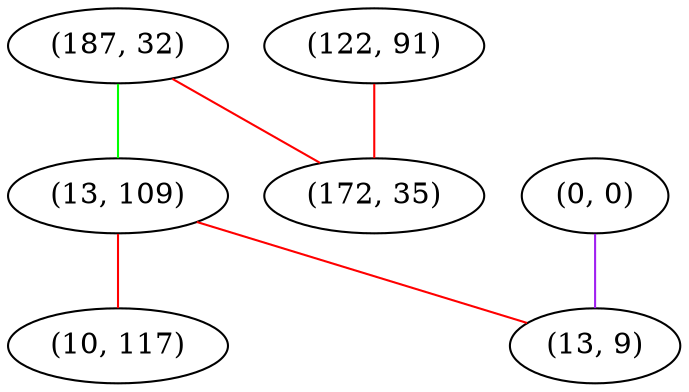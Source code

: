 graph "" {
"(187, 32)";
"(0, 0)";
"(122, 91)";
"(13, 109)";
"(10, 117)";
"(13, 9)";
"(172, 35)";
"(187, 32)" -- "(13, 109)"  [color=green, key=0, weight=2];
"(187, 32)" -- "(172, 35)"  [color=red, key=0, weight=1];
"(0, 0)" -- "(13, 9)"  [color=purple, key=0, weight=4];
"(122, 91)" -- "(172, 35)"  [color=red, key=0, weight=1];
"(13, 109)" -- "(13, 9)"  [color=red, key=0, weight=1];
"(13, 109)" -- "(10, 117)"  [color=red, key=0, weight=1];
}
